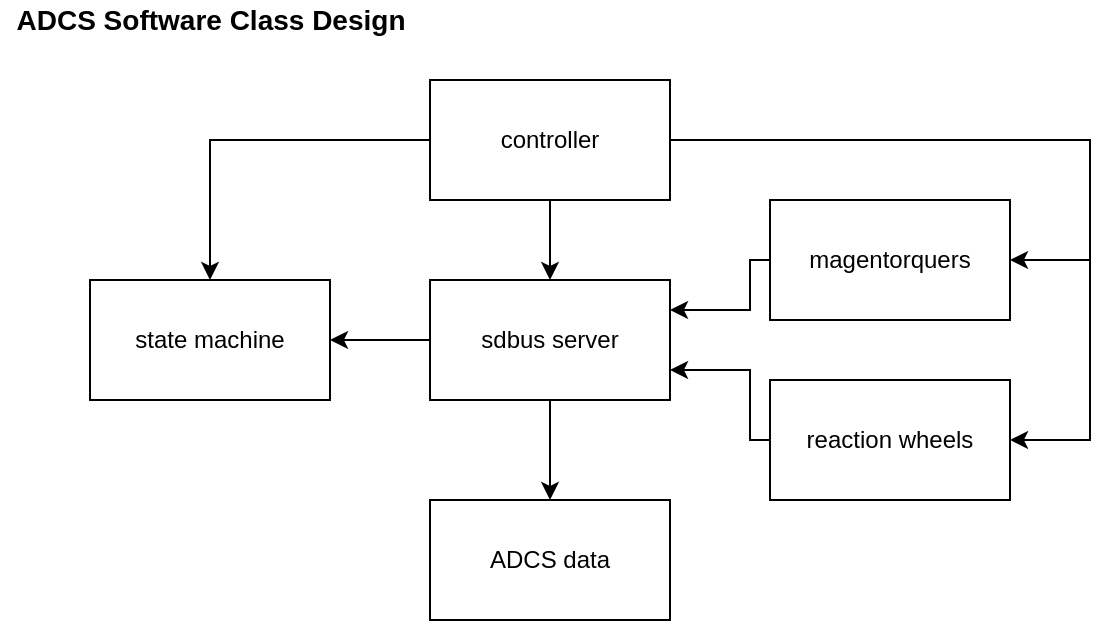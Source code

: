 <mxfile version="12.9.9" type="device"><diagram id="C5RBs43oDa-KdzZeNtuy" name="Page-1"><mxGraphModel dx="1069" dy="392" grid="1" gridSize="10" guides="1" tooltips="1" connect="1" arrows="1" fold="1" page="0" pageScale="1" pageWidth="827" pageHeight="1169" math="0" shadow="0"><root><mxCell id="WIyWlLk6GJQsqaUBKTNV-0"/><mxCell id="WIyWlLk6GJQsqaUBKTNV-1" parent="WIyWlLk6GJQsqaUBKTNV-0"/><mxCell id="bNkxRCe-W_xRabJiRah8-13" value="" style="edgeStyle=orthogonalEdgeStyle;rounded=0;orthogonalLoop=1;jettySize=auto;html=1;entryX=0.5;entryY=0;entryDx=0;entryDy=0;" edge="1" parent="WIyWlLk6GJQsqaUBKTNV-1" source="bNkxRCe-W_xRabJiRah8-1" target="bNkxRCe-W_xRabJiRah8-6"><mxGeometry relative="1" as="geometry"><mxPoint x="380" y="330" as="targetPoint"/></mxGeometry></mxCell><mxCell id="bNkxRCe-W_xRabJiRah8-17" value="" style="edgeStyle=orthogonalEdgeStyle;rounded=0;orthogonalLoop=1;jettySize=auto;html=1;entryX=1;entryY=0.5;entryDx=0;entryDy=0;" edge="1" parent="WIyWlLk6GJQsqaUBKTNV-1" source="bNkxRCe-W_xRabJiRah8-1" target="bNkxRCe-W_xRabJiRah8-7"><mxGeometry relative="1" as="geometry"><mxPoint x="380" y="220" as="targetPoint"/><Array as="points"><mxPoint x="500" y="200"/><mxPoint x="500" y="260"/></Array></mxGeometry></mxCell><mxCell id="bNkxRCe-W_xRabJiRah8-23" value="" style="edgeStyle=orthogonalEdgeStyle;rounded=0;orthogonalLoop=1;jettySize=auto;html=1;entryX=1;entryY=0.5;entryDx=0;entryDy=0;exitX=1;exitY=0.5;exitDx=0;exitDy=0;" edge="1" parent="WIyWlLk6GJQsqaUBKTNV-1" source="bNkxRCe-W_xRabJiRah8-1" target="bNkxRCe-W_xRabJiRah8-8"><mxGeometry relative="1" as="geometry"><mxPoint x="520" y="110" as="targetPoint"/><Array as="points"><mxPoint x="500" y="200"/><mxPoint x="500" y="350"/></Array></mxGeometry></mxCell><mxCell id="bNkxRCe-W_xRabJiRah8-33" value="" style="edgeStyle=orthogonalEdgeStyle;rounded=0;orthogonalLoop=1;jettySize=auto;html=1;entryX=0.5;entryY=0;entryDx=0;entryDy=0;" edge="1" parent="WIyWlLk6GJQsqaUBKTNV-1" source="bNkxRCe-W_xRabJiRah8-1" target="bNkxRCe-W_xRabJiRah8-4"><mxGeometry relative="1" as="geometry"><mxPoint x="240" y="110" as="targetPoint"/></mxGeometry></mxCell><mxCell id="bNkxRCe-W_xRabJiRah8-1" value="controller" style="rounded=0;whiteSpace=wrap;html=1;" vertex="1" parent="WIyWlLk6GJQsqaUBKTNV-1"><mxGeometry x="170" y="170" width="120" height="60" as="geometry"/></mxCell><mxCell id="bNkxRCe-W_xRabJiRah8-28" value="" style="edgeStyle=orthogonalEdgeStyle;rounded=0;orthogonalLoop=1;jettySize=auto;html=1;entryX=1;entryY=0.5;entryDx=0;entryDy=0;exitX=0;exitY=0.5;exitDx=0;exitDy=0;" edge="1" parent="WIyWlLk6GJQsqaUBKTNV-1" source="bNkxRCe-W_xRabJiRah8-4" target="bNkxRCe-W_xRabJiRah8-6"><mxGeometry relative="1" as="geometry"><mxPoint x="280" y="340" as="targetPoint"/><Array as="points"><mxPoint x="140" y="300"/><mxPoint x="140" y="300"/></Array></mxGeometry></mxCell><mxCell id="bNkxRCe-W_xRabJiRah8-30" value="" style="edgeStyle=orthogonalEdgeStyle;rounded=0;orthogonalLoop=1;jettySize=auto;html=1;exitX=0.5;exitY=1;exitDx=0;exitDy=0;" edge="1" parent="WIyWlLk6GJQsqaUBKTNV-1" source="bNkxRCe-W_xRabJiRah8-4" target="bNkxRCe-W_xRabJiRah8-29"><mxGeometry relative="1" as="geometry"/></mxCell><mxCell id="bNkxRCe-W_xRabJiRah8-4" value="sdbus server" style="rounded=0;whiteSpace=wrap;html=1;" vertex="1" parent="WIyWlLk6GJQsqaUBKTNV-1"><mxGeometry x="170" y="270" width="120" height="60" as="geometry"/></mxCell><mxCell id="bNkxRCe-W_xRabJiRah8-6" value="state machine" style="rounded=0;whiteSpace=wrap;html=1;" vertex="1" parent="WIyWlLk6GJQsqaUBKTNV-1"><mxGeometry y="270" width="120" height="60" as="geometry"/></mxCell><mxCell id="bNkxRCe-W_xRabJiRah8-19" value="" style="edgeStyle=orthogonalEdgeStyle;rounded=0;orthogonalLoop=1;jettySize=auto;html=1;entryX=1;entryY=0.25;entryDx=0;entryDy=0;exitX=0;exitY=0.5;exitDx=0;exitDy=0;" edge="1" parent="WIyWlLk6GJQsqaUBKTNV-1" source="bNkxRCe-W_xRabJiRah8-7" target="bNkxRCe-W_xRabJiRah8-4"><mxGeometry relative="1" as="geometry"><mxPoint x="570" y="400" as="targetPoint"/><Array as="points"><mxPoint x="330" y="260"/><mxPoint x="330" y="285"/></Array></mxGeometry></mxCell><mxCell id="bNkxRCe-W_xRabJiRah8-7" value="magentorquers" style="rounded=0;whiteSpace=wrap;html=1;" vertex="1" parent="WIyWlLk6GJQsqaUBKTNV-1"><mxGeometry x="340" y="230" width="120" height="60" as="geometry"/></mxCell><mxCell id="bNkxRCe-W_xRabJiRah8-21" value="" style="edgeStyle=orthogonalEdgeStyle;rounded=0;orthogonalLoop=1;jettySize=auto;html=1;entryX=1;entryY=0.75;entryDx=0;entryDy=0;exitX=0;exitY=0.5;exitDx=0;exitDy=0;" edge="1" parent="WIyWlLk6GJQsqaUBKTNV-1" source="bNkxRCe-W_xRabJiRah8-8" target="bNkxRCe-W_xRabJiRah8-4"><mxGeometry relative="1" as="geometry"><mxPoint x="720" y="400" as="targetPoint"/><Array as="points"><mxPoint x="330" y="350"/><mxPoint x="330" y="315"/></Array></mxGeometry></mxCell><mxCell id="bNkxRCe-W_xRabJiRah8-8" value="reaction wheels" style="rounded=0;whiteSpace=wrap;html=1;" vertex="1" parent="WIyWlLk6GJQsqaUBKTNV-1"><mxGeometry x="340" y="320" width="120" height="60" as="geometry"/></mxCell><mxCell id="bNkxRCe-W_xRabJiRah8-24" value="&lt;b&gt;&lt;font style=&quot;font-size: 14px&quot;&gt;ADCS Software Class Design&lt;/font&gt;&lt;/b&gt;" style="text;html=1;align=center;verticalAlign=middle;resizable=0;points=[];autosize=1;" vertex="1" parent="WIyWlLk6GJQsqaUBKTNV-1"><mxGeometry x="-45" y="130" width="210" height="20" as="geometry"/></mxCell><mxCell id="bNkxRCe-W_xRabJiRah8-29" value="ADCS data" style="rounded=0;whiteSpace=wrap;html=1;" vertex="1" parent="WIyWlLk6GJQsqaUBKTNV-1"><mxGeometry x="170" y="380" width="120" height="60" as="geometry"/></mxCell></root></mxGraphModel></diagram></mxfile>